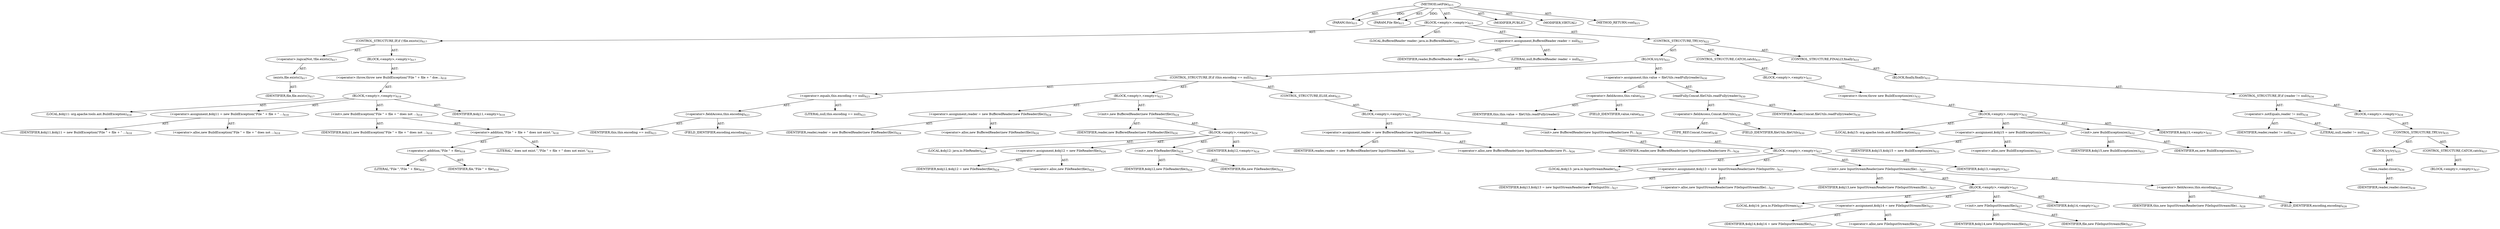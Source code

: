 digraph "setFile" {  
"111669149720" [label = <(METHOD,setFile)<SUB>615</SUB>> ]
"115964117008" [label = <(PARAM,this)<SUB>615</SUB>> ]
"115964117045" [label = <(PARAM,File file)<SUB>615</SUB>> ]
"25769803866" [label = <(BLOCK,&lt;empty&gt;,&lt;empty&gt;)<SUB>615</SUB>> ]
"47244640314" [label = <(CONTROL_STRUCTURE,IF,if (!file.exists()))<SUB>617</SUB>> ]
"30064771438" [label = <(&lt;operator&gt;.logicalNot,!file.exists())<SUB>617</SUB>> ]
"30064771439" [label = <(exists,file.exists())<SUB>617</SUB>> ]
"68719477022" [label = <(IDENTIFIER,file,file.exists())<SUB>617</SUB>> ]
"25769803867" [label = <(BLOCK,&lt;empty&gt;,&lt;empty&gt;)<SUB>617</SUB>> ]
"30064771440" [label = <(&lt;operator&gt;.throw,throw new BuildException(&quot;File &quot; + file + &quot; doe...)<SUB>618</SUB>> ]
"25769803868" [label = <(BLOCK,&lt;empty&gt;,&lt;empty&gt;)<SUB>618</SUB>> ]
"94489280543" [label = <(LOCAL,$obj11: org.apache.tools.ant.BuildException)<SUB>618</SUB>> ]
"30064771441" [label = <(&lt;operator&gt;.assignment,$obj11 = new BuildException(&quot;File &quot; + file + &quot; ...)<SUB>618</SUB>> ]
"68719477023" [label = <(IDENTIFIER,$obj11,$obj11 = new BuildException(&quot;File &quot; + file + &quot; ...)<SUB>618</SUB>> ]
"30064771442" [label = <(&lt;operator&gt;.alloc,new BuildException(&quot;File &quot; + file + &quot; does not ...)<SUB>618</SUB>> ]
"30064771443" [label = <(&lt;init&gt;,new BuildException(&quot;File &quot; + file + &quot; does not ...)<SUB>618</SUB>> ]
"68719477024" [label = <(IDENTIFIER,$obj11,new BuildException(&quot;File &quot; + file + &quot; does not ...)<SUB>618</SUB>> ]
"30064771444" [label = <(&lt;operator&gt;.addition,&quot;File &quot; + file + &quot; does not exist.&quot;)<SUB>618</SUB>> ]
"30064771445" [label = <(&lt;operator&gt;.addition,&quot;File &quot; + file)<SUB>618</SUB>> ]
"90194313288" [label = <(LITERAL,&quot;File &quot;,&quot;File &quot; + file)<SUB>618</SUB>> ]
"68719477025" [label = <(IDENTIFIER,file,&quot;File &quot; + file)<SUB>618</SUB>> ]
"90194313289" [label = <(LITERAL,&quot; does not exist.&quot;,&quot;File &quot; + file + &quot; does not exist.&quot;)<SUB>618</SUB>> ]
"68719477026" [label = <(IDENTIFIER,$obj11,&lt;empty&gt;)<SUB>618</SUB>> ]
"94489280544" [label = <(LOCAL,BufferedReader reader: java.io.BufferedReader)<SUB>621</SUB>> ]
"30064771446" [label = <(&lt;operator&gt;.assignment,BufferedReader reader = null)<SUB>621</SUB>> ]
"68719477027" [label = <(IDENTIFIER,reader,BufferedReader reader = null)<SUB>621</SUB>> ]
"90194313290" [label = <(LITERAL,null,BufferedReader reader = null)<SUB>621</SUB>> ]
"47244640315" [label = <(CONTROL_STRUCTURE,TRY,try)<SUB>622</SUB>> ]
"25769803869" [label = <(BLOCK,try,try)<SUB>622</SUB>> ]
"47244640316" [label = <(CONTROL_STRUCTURE,IF,if (this.encoding == null))<SUB>623</SUB>> ]
"30064771447" [label = <(&lt;operator&gt;.equals,this.encoding == null)<SUB>623</SUB>> ]
"30064771448" [label = <(&lt;operator&gt;.fieldAccess,this.encoding)<SUB>623</SUB>> ]
"68719476766" [label = <(IDENTIFIER,this,this.encoding == null)<SUB>623</SUB>> ]
"55834574942" [label = <(FIELD_IDENTIFIER,encoding,encoding)<SUB>623</SUB>> ]
"90194313291" [label = <(LITERAL,null,this.encoding == null)<SUB>623</SUB>> ]
"25769803870" [label = <(BLOCK,&lt;empty&gt;,&lt;empty&gt;)<SUB>623</SUB>> ]
"30064771449" [label = <(&lt;operator&gt;.assignment,reader = new BufferedReader(new FileReader(file)))<SUB>624</SUB>> ]
"68719477028" [label = <(IDENTIFIER,reader,reader = new BufferedReader(new FileReader(file)))<SUB>624</SUB>> ]
"30064771450" [label = <(&lt;operator&gt;.alloc,new BufferedReader(new FileReader(file)))<SUB>624</SUB>> ]
"30064771451" [label = <(&lt;init&gt;,new BufferedReader(new FileReader(file)))<SUB>624</SUB>> ]
"68719477029" [label = <(IDENTIFIER,reader,new BufferedReader(new FileReader(file)))<SUB>624</SUB>> ]
"25769803871" [label = <(BLOCK,&lt;empty&gt;,&lt;empty&gt;)<SUB>624</SUB>> ]
"94489280545" [label = <(LOCAL,$obj12: java.io.FileReader)<SUB>624</SUB>> ]
"30064771452" [label = <(&lt;operator&gt;.assignment,$obj12 = new FileReader(file))<SUB>624</SUB>> ]
"68719477030" [label = <(IDENTIFIER,$obj12,$obj12 = new FileReader(file))<SUB>624</SUB>> ]
"30064771453" [label = <(&lt;operator&gt;.alloc,new FileReader(file))<SUB>624</SUB>> ]
"30064771454" [label = <(&lt;init&gt;,new FileReader(file))<SUB>624</SUB>> ]
"68719477031" [label = <(IDENTIFIER,$obj12,new FileReader(file))<SUB>624</SUB>> ]
"68719477032" [label = <(IDENTIFIER,file,new FileReader(file))<SUB>624</SUB>> ]
"68719477033" [label = <(IDENTIFIER,$obj12,&lt;empty&gt;)<SUB>624</SUB>> ]
"47244640317" [label = <(CONTROL_STRUCTURE,ELSE,else)<SUB>625</SUB>> ]
"25769803872" [label = <(BLOCK,&lt;empty&gt;,&lt;empty&gt;)<SUB>625</SUB>> ]
"30064771455" [label = <(&lt;operator&gt;.assignment,reader = new BufferedReader(new InputStreamRead...)<SUB>626</SUB>> ]
"68719477034" [label = <(IDENTIFIER,reader,reader = new BufferedReader(new InputStreamRead...)<SUB>626</SUB>> ]
"30064771456" [label = <(&lt;operator&gt;.alloc,new BufferedReader(new InputStreamReader(new Fi...)<SUB>626</SUB>> ]
"30064771457" [label = <(&lt;init&gt;,new BufferedReader(new InputStreamReader(new Fi...)<SUB>626</SUB>> ]
"68719477035" [label = <(IDENTIFIER,reader,new BufferedReader(new InputStreamReader(new Fi...)<SUB>626</SUB>> ]
"25769803873" [label = <(BLOCK,&lt;empty&gt;,&lt;empty&gt;)<SUB>627</SUB>> ]
"94489280546" [label = <(LOCAL,$obj13: java.io.InputStreamReader)<SUB>627</SUB>> ]
"30064771458" [label = <(&lt;operator&gt;.assignment,$obj13 = new InputStreamReader(new FileInputStr...)<SUB>627</SUB>> ]
"68719477036" [label = <(IDENTIFIER,$obj13,$obj13 = new InputStreamReader(new FileInputStr...)<SUB>627</SUB>> ]
"30064771459" [label = <(&lt;operator&gt;.alloc,new InputStreamReader(new FileInputStream(file)...)<SUB>627</SUB>> ]
"30064771460" [label = <(&lt;init&gt;,new InputStreamReader(new FileInputStream(file)...)<SUB>627</SUB>> ]
"68719477037" [label = <(IDENTIFIER,$obj13,new InputStreamReader(new FileInputStream(file)...)<SUB>627</SUB>> ]
"25769803874" [label = <(BLOCK,&lt;empty&gt;,&lt;empty&gt;)<SUB>627</SUB>> ]
"94489280547" [label = <(LOCAL,$obj14: java.io.FileInputStream)<SUB>627</SUB>> ]
"30064771461" [label = <(&lt;operator&gt;.assignment,$obj14 = new FileInputStream(file))<SUB>627</SUB>> ]
"68719477038" [label = <(IDENTIFIER,$obj14,$obj14 = new FileInputStream(file))<SUB>627</SUB>> ]
"30064771462" [label = <(&lt;operator&gt;.alloc,new FileInputStream(file))<SUB>627</SUB>> ]
"30064771463" [label = <(&lt;init&gt;,new FileInputStream(file))<SUB>627</SUB>> ]
"68719477039" [label = <(IDENTIFIER,$obj14,new FileInputStream(file))<SUB>627</SUB>> ]
"68719477040" [label = <(IDENTIFIER,file,new FileInputStream(file))<SUB>627</SUB>> ]
"68719477041" [label = <(IDENTIFIER,$obj14,&lt;empty&gt;)<SUB>627</SUB>> ]
"30064771464" [label = <(&lt;operator&gt;.fieldAccess,this.encoding)<SUB>628</SUB>> ]
"68719476767" [label = <(IDENTIFIER,this,new InputStreamReader(new FileInputStream(file)...)<SUB>628</SUB>> ]
"55834574943" [label = <(FIELD_IDENTIFIER,encoding,encoding)<SUB>628</SUB>> ]
"68719477042" [label = <(IDENTIFIER,$obj13,&lt;empty&gt;)<SUB>627</SUB>> ]
"30064771465" [label = <(&lt;operator&gt;.assignment,this.value = fileUtils.readFully(reader))<SUB>630</SUB>> ]
"30064771466" [label = <(&lt;operator&gt;.fieldAccess,this.value)<SUB>630</SUB>> ]
"68719477043" [label = <(IDENTIFIER,this,this.value = fileUtils.readFully(reader))> ]
"55834574944" [label = <(FIELD_IDENTIFIER,value,value)<SUB>630</SUB>> ]
"30064771467" [label = <(readFully,Concat.fileUtils.readFully(reader))<SUB>630</SUB>> ]
"30064771468" [label = <(&lt;operator&gt;.fieldAccess,Concat.fileUtils)<SUB>630</SUB>> ]
"180388626443" [label = <(TYPE_REF,Concat,Concat)<SUB>630</SUB>> ]
"55834574945" [label = <(FIELD_IDENTIFIER,fileUtils,fileUtils)<SUB>630</SUB>> ]
"68719477044" [label = <(IDENTIFIER,reader,Concat.fileUtils.readFully(reader))<SUB>630</SUB>> ]
"47244640318" [label = <(CONTROL_STRUCTURE,CATCH,catch)<SUB>631</SUB>> ]
"25769803875" [label = <(BLOCK,&lt;empty&gt;,&lt;empty&gt;)<SUB>631</SUB>> ]
"30064771469" [label = <(&lt;operator&gt;.throw,throw new BuildException(ex);)<SUB>632</SUB>> ]
"25769803876" [label = <(BLOCK,&lt;empty&gt;,&lt;empty&gt;)<SUB>632</SUB>> ]
"94489280548" [label = <(LOCAL,$obj15: org.apache.tools.ant.BuildException)<SUB>632</SUB>> ]
"30064771470" [label = <(&lt;operator&gt;.assignment,$obj15 = new BuildException(ex))<SUB>632</SUB>> ]
"68719477045" [label = <(IDENTIFIER,$obj15,$obj15 = new BuildException(ex))<SUB>632</SUB>> ]
"30064771471" [label = <(&lt;operator&gt;.alloc,new BuildException(ex))<SUB>632</SUB>> ]
"30064771472" [label = <(&lt;init&gt;,new BuildException(ex))<SUB>632</SUB>> ]
"68719477046" [label = <(IDENTIFIER,$obj15,new BuildException(ex))<SUB>632</SUB>> ]
"68719477047" [label = <(IDENTIFIER,ex,new BuildException(ex))<SUB>632</SUB>> ]
"68719477048" [label = <(IDENTIFIER,$obj15,&lt;empty&gt;)<SUB>632</SUB>> ]
"47244640319" [label = <(CONTROL_STRUCTURE,FINALLY,finally)<SUB>633</SUB>> ]
"25769803877" [label = <(BLOCK,finally,finally)<SUB>633</SUB>> ]
"47244640320" [label = <(CONTROL_STRUCTURE,IF,if (reader != null))<SUB>634</SUB>> ]
"30064771473" [label = <(&lt;operator&gt;.notEquals,reader != null)<SUB>634</SUB>> ]
"68719477049" [label = <(IDENTIFIER,reader,reader != null)<SUB>634</SUB>> ]
"90194313292" [label = <(LITERAL,null,reader != null)<SUB>634</SUB>> ]
"25769803878" [label = <(BLOCK,&lt;empty&gt;,&lt;empty&gt;)<SUB>634</SUB>> ]
"47244640321" [label = <(CONTROL_STRUCTURE,TRY,try)<SUB>635</SUB>> ]
"25769803879" [label = <(BLOCK,try,try)<SUB>635</SUB>> ]
"30064771474" [label = <(close,reader.close())<SUB>636</SUB>> ]
"68719477050" [label = <(IDENTIFIER,reader,reader.close())<SUB>636</SUB>> ]
"47244640322" [label = <(CONTROL_STRUCTURE,CATCH,catch)<SUB>637</SUB>> ]
"25769803880" [label = <(BLOCK,&lt;empty&gt;,&lt;empty&gt;)<SUB>637</SUB>> ]
"133143986247" [label = <(MODIFIER,PUBLIC)> ]
"133143986248" [label = <(MODIFIER,VIRTUAL)> ]
"128849018904" [label = <(METHOD_RETURN,void)<SUB>615</SUB>> ]
  "111669149720" -> "115964117008"  [ label = "AST: "] 
  "111669149720" -> "115964117045"  [ label = "AST: "] 
  "111669149720" -> "25769803866"  [ label = "AST: "] 
  "111669149720" -> "133143986247"  [ label = "AST: "] 
  "111669149720" -> "133143986248"  [ label = "AST: "] 
  "111669149720" -> "128849018904"  [ label = "AST: "] 
  "25769803866" -> "47244640314"  [ label = "AST: "] 
  "25769803866" -> "94489280544"  [ label = "AST: "] 
  "25769803866" -> "30064771446"  [ label = "AST: "] 
  "25769803866" -> "47244640315"  [ label = "AST: "] 
  "47244640314" -> "30064771438"  [ label = "AST: "] 
  "47244640314" -> "25769803867"  [ label = "AST: "] 
  "30064771438" -> "30064771439"  [ label = "AST: "] 
  "30064771439" -> "68719477022"  [ label = "AST: "] 
  "25769803867" -> "30064771440"  [ label = "AST: "] 
  "30064771440" -> "25769803868"  [ label = "AST: "] 
  "25769803868" -> "94489280543"  [ label = "AST: "] 
  "25769803868" -> "30064771441"  [ label = "AST: "] 
  "25769803868" -> "30064771443"  [ label = "AST: "] 
  "25769803868" -> "68719477026"  [ label = "AST: "] 
  "30064771441" -> "68719477023"  [ label = "AST: "] 
  "30064771441" -> "30064771442"  [ label = "AST: "] 
  "30064771443" -> "68719477024"  [ label = "AST: "] 
  "30064771443" -> "30064771444"  [ label = "AST: "] 
  "30064771444" -> "30064771445"  [ label = "AST: "] 
  "30064771444" -> "90194313289"  [ label = "AST: "] 
  "30064771445" -> "90194313288"  [ label = "AST: "] 
  "30064771445" -> "68719477025"  [ label = "AST: "] 
  "30064771446" -> "68719477027"  [ label = "AST: "] 
  "30064771446" -> "90194313290"  [ label = "AST: "] 
  "47244640315" -> "25769803869"  [ label = "AST: "] 
  "47244640315" -> "47244640318"  [ label = "AST: "] 
  "47244640315" -> "47244640319"  [ label = "AST: "] 
  "25769803869" -> "47244640316"  [ label = "AST: "] 
  "25769803869" -> "30064771465"  [ label = "AST: "] 
  "47244640316" -> "30064771447"  [ label = "AST: "] 
  "47244640316" -> "25769803870"  [ label = "AST: "] 
  "47244640316" -> "47244640317"  [ label = "AST: "] 
  "30064771447" -> "30064771448"  [ label = "AST: "] 
  "30064771447" -> "90194313291"  [ label = "AST: "] 
  "30064771448" -> "68719476766"  [ label = "AST: "] 
  "30064771448" -> "55834574942"  [ label = "AST: "] 
  "25769803870" -> "30064771449"  [ label = "AST: "] 
  "25769803870" -> "30064771451"  [ label = "AST: "] 
  "30064771449" -> "68719477028"  [ label = "AST: "] 
  "30064771449" -> "30064771450"  [ label = "AST: "] 
  "30064771451" -> "68719477029"  [ label = "AST: "] 
  "30064771451" -> "25769803871"  [ label = "AST: "] 
  "25769803871" -> "94489280545"  [ label = "AST: "] 
  "25769803871" -> "30064771452"  [ label = "AST: "] 
  "25769803871" -> "30064771454"  [ label = "AST: "] 
  "25769803871" -> "68719477033"  [ label = "AST: "] 
  "30064771452" -> "68719477030"  [ label = "AST: "] 
  "30064771452" -> "30064771453"  [ label = "AST: "] 
  "30064771454" -> "68719477031"  [ label = "AST: "] 
  "30064771454" -> "68719477032"  [ label = "AST: "] 
  "47244640317" -> "25769803872"  [ label = "AST: "] 
  "25769803872" -> "30064771455"  [ label = "AST: "] 
  "25769803872" -> "30064771457"  [ label = "AST: "] 
  "30064771455" -> "68719477034"  [ label = "AST: "] 
  "30064771455" -> "30064771456"  [ label = "AST: "] 
  "30064771457" -> "68719477035"  [ label = "AST: "] 
  "30064771457" -> "25769803873"  [ label = "AST: "] 
  "25769803873" -> "94489280546"  [ label = "AST: "] 
  "25769803873" -> "30064771458"  [ label = "AST: "] 
  "25769803873" -> "30064771460"  [ label = "AST: "] 
  "25769803873" -> "68719477042"  [ label = "AST: "] 
  "30064771458" -> "68719477036"  [ label = "AST: "] 
  "30064771458" -> "30064771459"  [ label = "AST: "] 
  "30064771460" -> "68719477037"  [ label = "AST: "] 
  "30064771460" -> "25769803874"  [ label = "AST: "] 
  "30064771460" -> "30064771464"  [ label = "AST: "] 
  "25769803874" -> "94489280547"  [ label = "AST: "] 
  "25769803874" -> "30064771461"  [ label = "AST: "] 
  "25769803874" -> "30064771463"  [ label = "AST: "] 
  "25769803874" -> "68719477041"  [ label = "AST: "] 
  "30064771461" -> "68719477038"  [ label = "AST: "] 
  "30064771461" -> "30064771462"  [ label = "AST: "] 
  "30064771463" -> "68719477039"  [ label = "AST: "] 
  "30064771463" -> "68719477040"  [ label = "AST: "] 
  "30064771464" -> "68719476767"  [ label = "AST: "] 
  "30064771464" -> "55834574943"  [ label = "AST: "] 
  "30064771465" -> "30064771466"  [ label = "AST: "] 
  "30064771465" -> "30064771467"  [ label = "AST: "] 
  "30064771466" -> "68719477043"  [ label = "AST: "] 
  "30064771466" -> "55834574944"  [ label = "AST: "] 
  "30064771467" -> "30064771468"  [ label = "AST: "] 
  "30064771467" -> "68719477044"  [ label = "AST: "] 
  "30064771468" -> "180388626443"  [ label = "AST: "] 
  "30064771468" -> "55834574945"  [ label = "AST: "] 
  "47244640318" -> "25769803875"  [ label = "AST: "] 
  "25769803875" -> "30064771469"  [ label = "AST: "] 
  "30064771469" -> "25769803876"  [ label = "AST: "] 
  "25769803876" -> "94489280548"  [ label = "AST: "] 
  "25769803876" -> "30064771470"  [ label = "AST: "] 
  "25769803876" -> "30064771472"  [ label = "AST: "] 
  "25769803876" -> "68719477048"  [ label = "AST: "] 
  "30064771470" -> "68719477045"  [ label = "AST: "] 
  "30064771470" -> "30064771471"  [ label = "AST: "] 
  "30064771472" -> "68719477046"  [ label = "AST: "] 
  "30064771472" -> "68719477047"  [ label = "AST: "] 
  "47244640319" -> "25769803877"  [ label = "AST: "] 
  "25769803877" -> "47244640320"  [ label = "AST: "] 
  "47244640320" -> "30064771473"  [ label = "AST: "] 
  "47244640320" -> "25769803878"  [ label = "AST: "] 
  "30064771473" -> "68719477049"  [ label = "AST: "] 
  "30064771473" -> "90194313292"  [ label = "AST: "] 
  "25769803878" -> "47244640321"  [ label = "AST: "] 
  "47244640321" -> "25769803879"  [ label = "AST: "] 
  "47244640321" -> "47244640322"  [ label = "AST: "] 
  "25769803879" -> "30064771474"  [ label = "AST: "] 
  "30064771474" -> "68719477050"  [ label = "AST: "] 
  "47244640322" -> "25769803880"  [ label = "AST: "] 
  "111669149720" -> "115964117008"  [ label = "DDG: "] 
  "111669149720" -> "115964117045"  [ label = "DDG: "] 
}
